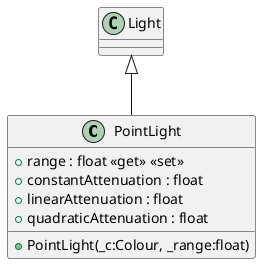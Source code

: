 @startuml
class PointLight {
    + range : float <<get>> <<set>>
    + constantAttenuation : float
    + linearAttenuation : float
    + quadraticAttenuation : float
    + PointLight(_c:Colour, _range:float)
}
Light <|-- PointLight
@enduml
